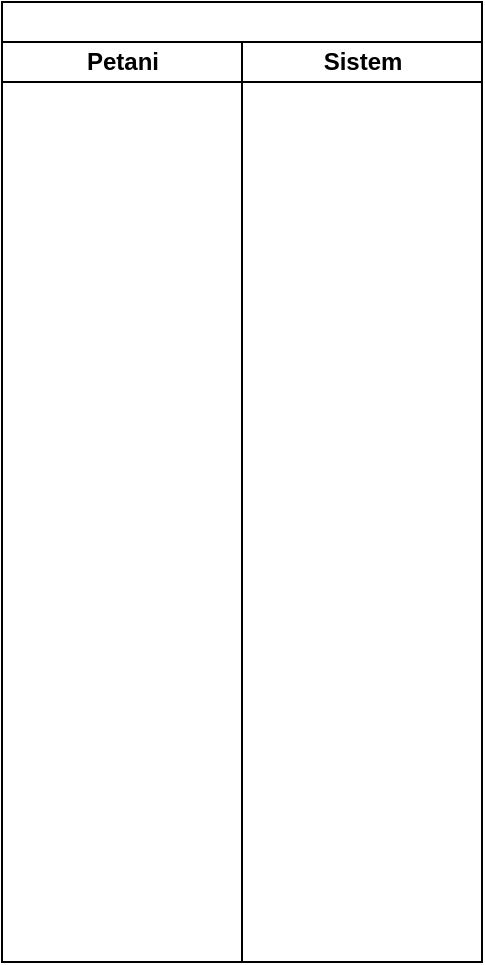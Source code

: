 <mxfile version="24.3.0" type="github">
  <diagram name="Page-1" id="H-TFuyuddetBLjpvNvzC">
    <mxGraphModel dx="880" dy="434" grid="1" gridSize="10" guides="1" tooltips="1" connect="1" arrows="1" fold="1" page="1" pageScale="1" pageWidth="850" pageHeight="1100" math="0" shadow="0">
      <root>
        <mxCell id="0" />
        <mxCell id="1" parent="0" />
        <mxCell id="sSea7OWwtZqSZM1k2m7u-1" value="" style="swimlane;childLayout=stackLayout;resizeParent=1;resizeParentMax=0;startSize=20;html=1;" vertex="1" parent="1">
          <mxGeometry x="240" y="50" width="240" height="480" as="geometry" />
        </mxCell>
        <mxCell id="sSea7OWwtZqSZM1k2m7u-2" value="Petani" style="swimlane;startSize=20;html=1;" vertex="1" parent="sSea7OWwtZqSZM1k2m7u-1">
          <mxGeometry y="20" width="120" height="460" as="geometry" />
        </mxCell>
        <mxCell id="sSea7OWwtZqSZM1k2m7u-3" value="Sistem" style="swimlane;startSize=20;html=1;" vertex="1" parent="sSea7OWwtZqSZM1k2m7u-1">
          <mxGeometry x="120" y="20" width="120" height="460" as="geometry" />
        </mxCell>
      </root>
    </mxGraphModel>
  </diagram>
</mxfile>
